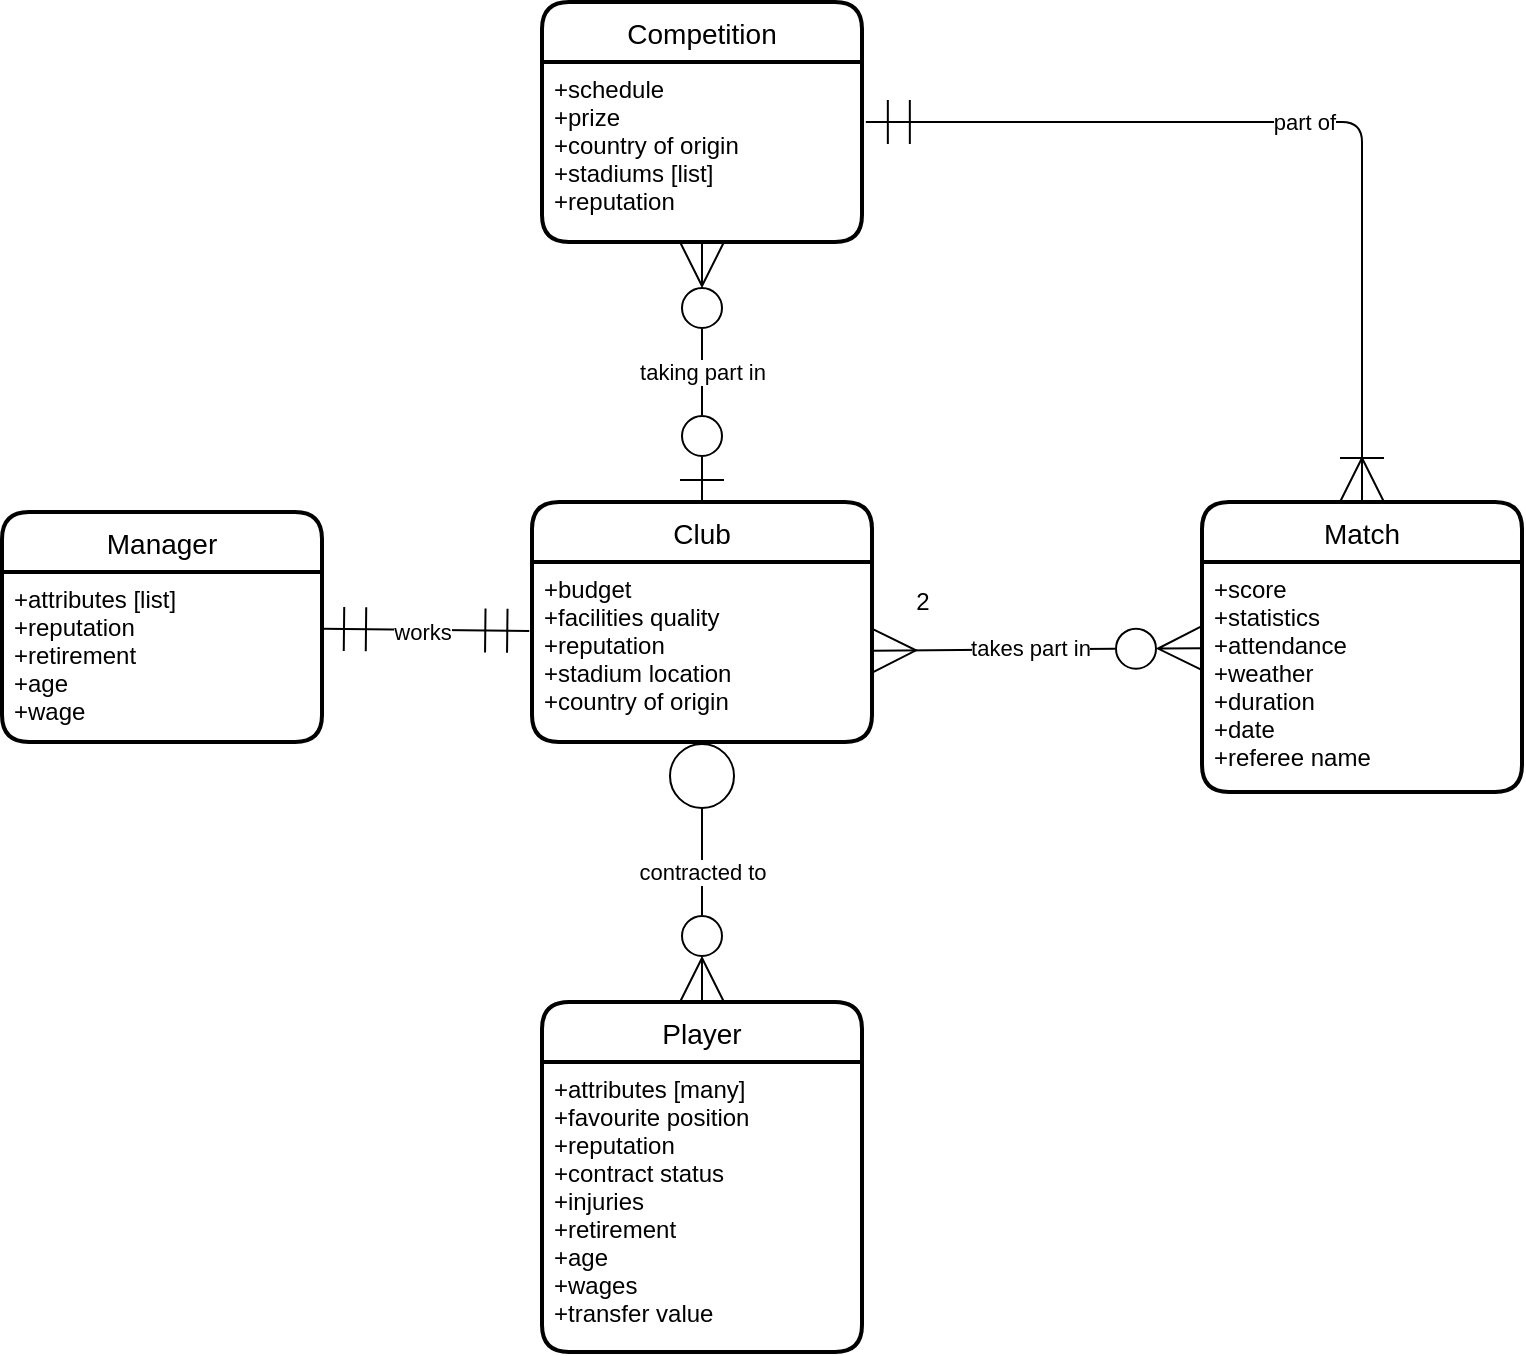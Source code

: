 <mxfile>
    <diagram id="CCzbelAdY-_EfAq5Ly9S" name="Page-1">
        <mxGraphModel dx="591" dy="904" grid="1" gridSize="10" guides="1" tooltips="1" connect="1" arrows="1" fold="1" page="1" pageScale="1" pageWidth="827" pageHeight="1169" math="0" shadow="0">
            <root>
                <mxCell id="0"/>
                <mxCell id="1" parent="0"/>
                <mxCell id="48" value="contracted to" style="edgeStyle=none;html=1;startArrow=ERzeroToMany;startFill=0;endArrow=circle;endFill=0;startSize=20;endSize=15;" parent="1" source="22" target="25" edge="1">
                    <mxGeometry relative="1" as="geometry"/>
                </mxCell>
                <mxCell id="22" value="Player" style="swimlane;childLayout=stackLayout;horizontal=1;startSize=30;horizontalStack=0;rounded=1;fontSize=14;fontStyle=0;strokeWidth=2;resizeParent=0;resizeLast=1;shadow=0;dashed=0;align=center;" parent="1" vertex="1">
                    <mxGeometry x="280" y="560" width="160" height="175" as="geometry"/>
                </mxCell>
                <mxCell id="23" value="+attributes [many] &#10;+favourite position&#10;+reputation&#10;+contract status&#10;+injuries&#10;+retirement&#10;+age&#10;+wages&#10;+transfer value" style="align=left;strokeColor=none;fillColor=none;spacingLeft=4;fontSize=12;verticalAlign=top;resizable=0;rotatable=0;part=1;" parent="22" vertex="1">
                    <mxGeometry y="30" width="160" height="145" as="geometry"/>
                </mxCell>
                <mxCell id="58" value="taking part in" style="edgeStyle=none;html=1;startArrow=ERzeroToOne;startFill=0;endArrow=ERzeroToMany;endFill=0;startSize=20;endSize=20;" parent="1" source="24" target="33" edge="1">
                    <mxGeometry relative="1" as="geometry"/>
                </mxCell>
                <mxCell id="24" value="Club" style="swimlane;childLayout=stackLayout;horizontal=1;startSize=30;horizontalStack=0;rounded=1;fontSize=14;fontStyle=0;strokeWidth=2;resizeParent=0;resizeLast=1;shadow=0;dashed=0;align=center;" parent="1" vertex="1">
                    <mxGeometry x="275" y="310" width="170" height="120" as="geometry"/>
                </mxCell>
                <mxCell id="25" value="+budget&#10;+facilities quality&#10;+reputation&#10;+stadium location&#10;+country of origin" style="align=left;strokeColor=none;fillColor=none;spacingLeft=4;fontSize=12;verticalAlign=top;resizable=0;rotatable=0;part=1;" parent="24" vertex="1">
                    <mxGeometry y="30" width="170" height="90" as="geometry"/>
                </mxCell>
                <mxCell id="60" value="part of" style="edgeStyle=none;html=1;entryX=1.012;entryY=0.334;entryDx=0;entryDy=0;entryPerimeter=0;startArrow=ERoneToMany;startFill=0;endArrow=ERmandOne;endFill=0;startSize=20;endSize=20;" parent="1" source="27" target="33" edge="1">
                    <mxGeometry relative="1" as="geometry">
                        <Array as="points">
                            <mxPoint x="690" y="120"/>
                        </Array>
                    </mxGeometry>
                </mxCell>
                <mxCell id="27" value="Match" style="swimlane;childLayout=stackLayout;horizontal=1;startSize=30;horizontalStack=0;rounded=1;fontSize=14;fontStyle=0;strokeWidth=2;resizeParent=0;resizeLast=1;shadow=0;dashed=0;align=center;" parent="1" vertex="1">
                    <mxGeometry x="610" y="310" width="160" height="145" as="geometry"/>
                </mxCell>
                <mxCell id="28" value="+score&#10;+statistics&#10;+attendance&#10;+weather&#10;+duration&#10;+date&#10;+referee name" style="align=left;strokeColor=none;fillColor=none;spacingLeft=4;fontSize=12;verticalAlign=top;resizable=0;rotatable=0;part=1;" parent="27" vertex="1">
                    <mxGeometry y="30" width="160" height="115" as="geometry"/>
                </mxCell>
                <mxCell id="56" value="works" style="edgeStyle=none;html=1;startArrow=ERmandOne;startFill=0;endArrow=ERmandOne;endFill=0;startSize=20;endSize=20;entryX=-0.008;entryY=0.383;entryDx=0;entryDy=0;entryPerimeter=0;" parent="1" source="29" target="25" edge="1">
                    <mxGeometry x="-0.035" y="-1" relative="1" as="geometry">
                        <mxPoint as="offset"/>
                    </mxGeometry>
                </mxCell>
                <mxCell id="29" value="Manager" style="swimlane;childLayout=stackLayout;horizontal=1;startSize=30;horizontalStack=0;rounded=1;fontSize=14;fontStyle=0;strokeWidth=2;resizeParent=0;resizeLast=1;shadow=0;dashed=0;align=center;" parent="1" vertex="1">
                    <mxGeometry x="10" y="315" width="160" height="115" as="geometry"/>
                </mxCell>
                <mxCell id="30" value="+attributes [list]&#10;+reputation&#10;+retirement&#10;+age&#10;+wage" style="align=left;strokeColor=none;fillColor=none;spacingLeft=4;fontSize=12;verticalAlign=top;resizable=0;rotatable=0;part=1;" parent="29" vertex="1">
                    <mxGeometry y="30" width="160" height="85" as="geometry"/>
                </mxCell>
                <mxCell id="32" value="Competition" style="swimlane;childLayout=stackLayout;horizontal=1;startSize=30;horizontalStack=0;rounded=1;fontSize=14;fontStyle=0;strokeWidth=2;resizeParent=0;resizeLast=1;shadow=0;dashed=0;align=center;" parent="1" vertex="1">
                    <mxGeometry x="280" y="60" width="160" height="120" as="geometry"/>
                </mxCell>
                <mxCell id="33" value="+schedule&#10;+prize&#10;+country of origin&#10;+stadiums [list]&#10;+reputation" style="align=left;strokeColor=none;fillColor=none;spacingLeft=4;fontSize=12;verticalAlign=top;resizable=0;rotatable=0;part=1;" parent="32" vertex="1">
                    <mxGeometry y="30" width="160" height="90" as="geometry"/>
                </mxCell>
                <mxCell id="53" value="takes part in" style="edgeStyle=none;html=1;startArrow=ERmany;startFill=0;endArrow=ERzeroToMany;endFill=0;startSize=20;endSize=20;" parent="1" source="25" target="27" edge="1">
                    <mxGeometry x="-0.037" y="1" relative="1" as="geometry">
                        <Array as="points"/>
                        <mxPoint as="offset"/>
                    </mxGeometry>
                </mxCell>
                <mxCell id="62" value="2" style="text;html=1;align=center;verticalAlign=middle;resizable=0;points=[];autosize=1;strokeColor=none;fillColor=none;" parent="1" vertex="1">
                    <mxGeometry x="460" y="350" width="20" height="20" as="geometry"/>
                </mxCell>
            </root>
        </mxGraphModel>
    </diagram>
</mxfile>